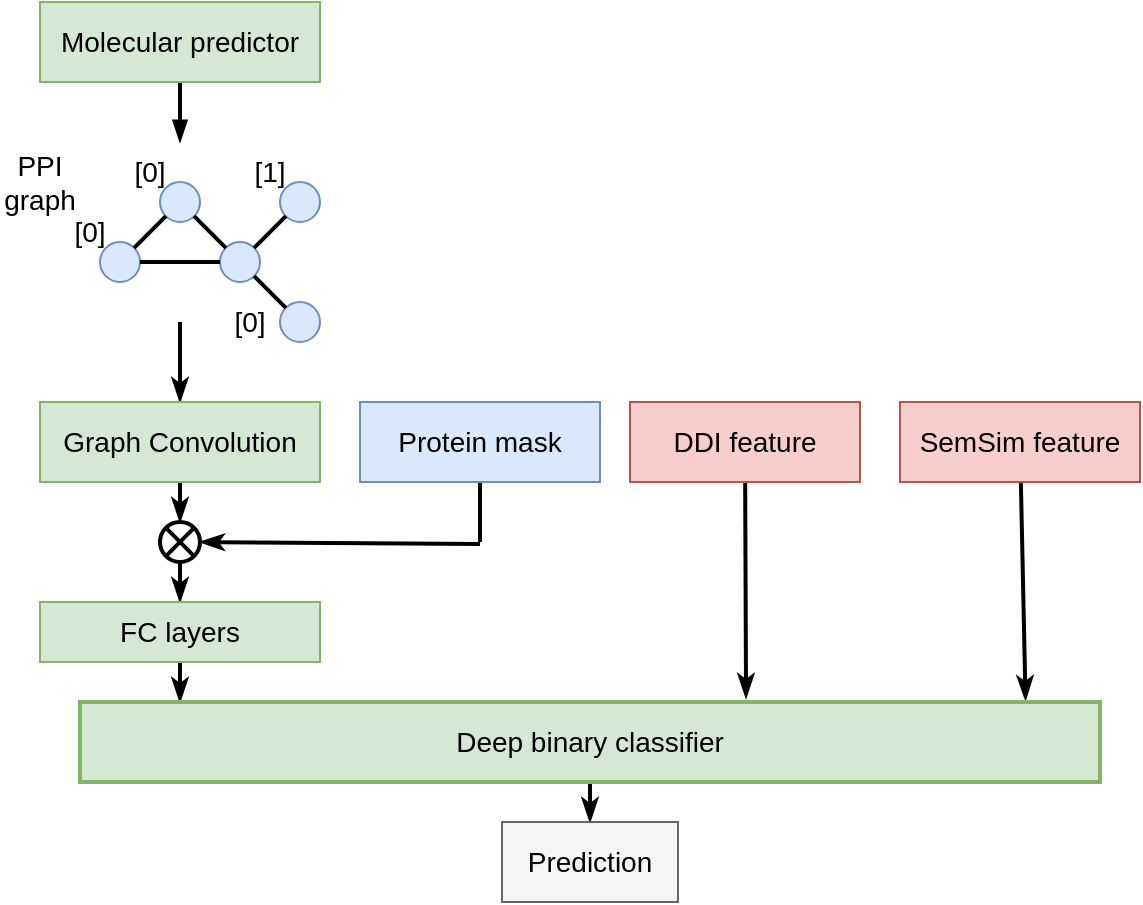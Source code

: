<mxfile version="13.0.0" type="device"><diagram id="LbZRAIhLks8Fxenz7UOV" name="Page-1"><mxGraphModel dx="1412" dy="781" grid="1" gridSize="10" guides="1" tooltips="1" connect="1" arrows="1" fold="1" page="1" pageScale="1" pageWidth="850" pageHeight="1100" math="0" shadow="0"><root><mxCell id="0"/><mxCell id="1" parent="0"/><mxCell id="ABlK7k1BxsgTgydBMLMP-1" value="" style="ellipse;whiteSpace=wrap;html=1;aspect=fixed;fillColor=#dae8fc;strokeColor=#6c8ebf;" vertex="1" parent="1"><mxGeometry x="160" y="190" width="20" height="20" as="geometry"/></mxCell><mxCell id="ABlK7k1BxsgTgydBMLMP-2" value="" style="ellipse;whiteSpace=wrap;html=1;aspect=fixed;fillColor=#dae8fc;strokeColor=#6c8ebf;" vertex="1" parent="1"><mxGeometry x="250" y="220" width="20" height="20" as="geometry"/></mxCell><mxCell id="ABlK7k1BxsgTgydBMLMP-3" value="" style="ellipse;whiteSpace=wrap;html=1;aspect=fixed;fillColor=#dae8fc;strokeColor=#6c8ebf;" vertex="1" parent="1"><mxGeometry x="190" y="160" width="20" height="20" as="geometry"/></mxCell><mxCell id="ABlK7k1BxsgTgydBMLMP-4" value="" style="ellipse;whiteSpace=wrap;html=1;aspect=fixed;fillColor=#dae8fc;strokeColor=#6c8ebf;" vertex="1" parent="1"><mxGeometry x="220" y="190" width="20" height="20" as="geometry"/></mxCell><mxCell id="ABlK7k1BxsgTgydBMLMP-7" value="" style="ellipse;whiteSpace=wrap;html=1;aspect=fixed;fillColor=#dae8fc;strokeColor=#6c8ebf;" vertex="1" parent="1"><mxGeometry x="250" y="160" width="20" height="20" as="geometry"/></mxCell><mxCell id="ABlK7k1BxsgTgydBMLMP-12" value="" style="html=1;entryX=1;entryY=1;entryDx=0;entryDy=0;startArrow=none;startFill=0;endArrow=none;endFill=0;strokeWidth=2;" edge="1" parent="1" source="ABlK7k1BxsgTgydBMLMP-2" target="ABlK7k1BxsgTgydBMLMP-4"><mxGeometry width="50" height="50" relative="1" as="geometry"><mxPoint x="500" y="310" as="sourcePoint"/><mxPoint x="550" y="260" as="targetPoint"/></mxGeometry></mxCell><mxCell id="ABlK7k1BxsgTgydBMLMP-13" value="" style="html=1;entryX=1;entryY=0;entryDx=0;entryDy=0;startArrow=none;startFill=0;endArrow=none;endFill=0;strokeWidth=2;exitX=0;exitY=1;exitDx=0;exitDy=0;" edge="1" parent="1" source="ABlK7k1BxsgTgydBMLMP-7" target="ABlK7k1BxsgTgydBMLMP-4"><mxGeometry width="50" height="50" relative="1" as="geometry"><mxPoint x="250" y="180" as="sourcePoint"/><mxPoint x="247.071" y="217.071" as="targetPoint"/></mxGeometry></mxCell><mxCell id="ABlK7k1BxsgTgydBMLMP-14" value="" style="html=1;entryX=1;entryY=1;entryDx=0;entryDy=0;startArrow=none;startFill=0;endArrow=none;endFill=0;strokeWidth=2;exitX=0;exitY=0;exitDx=0;exitDy=0;" edge="1" parent="1" source="ABlK7k1BxsgTgydBMLMP-4" target="ABlK7k1BxsgTgydBMLMP-3"><mxGeometry width="50" height="50" relative="1" as="geometry"><mxPoint x="272.929" y="242.929" as="sourcePoint"/><mxPoint x="257.071" y="227.071" as="targetPoint"/></mxGeometry></mxCell><mxCell id="ABlK7k1BxsgTgydBMLMP-15" value="" style="html=1;entryX=0;entryY=0.5;entryDx=0;entryDy=0;startArrow=none;startFill=0;endArrow=none;endFill=0;strokeWidth=2;exitX=1;exitY=0.5;exitDx=0;exitDy=0;" edge="1" parent="1" source="ABlK7k1BxsgTgydBMLMP-1" target="ABlK7k1BxsgTgydBMLMP-4"><mxGeometry width="50" height="50" relative="1" as="geometry"><mxPoint x="282.929" y="252.929" as="sourcePoint"/><mxPoint x="267.071" y="237.071" as="targetPoint"/></mxGeometry></mxCell><mxCell id="ABlK7k1BxsgTgydBMLMP-16" value="" style="html=1;entryX=1;entryY=0;entryDx=0;entryDy=0;startArrow=none;startFill=0;endArrow=none;endFill=0;strokeWidth=2;exitX=0;exitY=1;exitDx=0;exitDy=0;" edge="1" parent="1" source="ABlK7k1BxsgTgydBMLMP-3" target="ABlK7k1BxsgTgydBMLMP-1"><mxGeometry width="50" height="50" relative="1" as="geometry"><mxPoint x="292.929" y="262.929" as="sourcePoint"/><mxPoint x="277.071" y="247.071" as="targetPoint"/></mxGeometry></mxCell><mxCell id="ABlK7k1BxsgTgydBMLMP-25" style="edgeStyle=none;rounded=0;orthogonalLoop=1;jettySize=auto;html=1;entryX=1;entryY=0;entryDx=0;entryDy=0;startArrow=none;startFill=0;endArrow=blockThin;endFill=1;strokeWidth=2;" edge="1" parent="1" source="ABlK7k1BxsgTgydBMLMP-17" target="ABlK7k1BxsgTgydBMLMP-19"><mxGeometry relative="1" as="geometry"/></mxCell><mxCell id="ABlK7k1BxsgTgydBMLMP-17" value="&lt;div style=&quot;font-size: 14px&quot;&gt;Molecular predictor&lt;/div&gt;" style="rounded=0;whiteSpace=wrap;html=1;fillColor=#d5e8d4;strokeColor=#82b366;" vertex="1" parent="1"><mxGeometry x="130" y="70" width="140" height="40" as="geometry"/></mxCell><mxCell id="ABlK7k1BxsgTgydBMLMP-18" value="&lt;font style=&quot;font-size: 14px&quot;&gt;[1]&lt;/font&gt;" style="text;html=1;strokeColor=none;fillColor=none;align=center;verticalAlign=middle;whiteSpace=wrap;rounded=0;" vertex="1" parent="1"><mxGeometry x="230" y="140" width="30" height="30" as="geometry"/></mxCell><mxCell id="ABlK7k1BxsgTgydBMLMP-19" value="&lt;font style=&quot;font-size: 14px&quot;&gt;[0]&lt;/font&gt;" style="text;html=1;strokeColor=none;fillColor=none;align=center;verticalAlign=middle;whiteSpace=wrap;rounded=0;" vertex="1" parent="1"><mxGeometry x="170" y="140" width="30" height="30" as="geometry"/></mxCell><mxCell id="ABlK7k1BxsgTgydBMLMP-20" value="&lt;font style=&quot;font-size: 14px&quot;&gt;[0]&lt;/font&gt;" style="text;html=1;strokeColor=none;fillColor=none;align=center;verticalAlign=middle;whiteSpace=wrap;rounded=0;" vertex="1" parent="1"><mxGeometry x="220" y="215" width="30" height="30" as="geometry"/></mxCell><mxCell id="ABlK7k1BxsgTgydBMLMP-21" value="&lt;font style=&quot;font-size: 14px&quot;&gt;[0]&lt;/font&gt;" style="text;html=1;strokeColor=none;fillColor=none;align=center;verticalAlign=middle;whiteSpace=wrap;rounded=0;" vertex="1" parent="1"><mxGeometry x="140" y="170" width="30" height="30" as="geometry"/></mxCell><mxCell id="ABlK7k1BxsgTgydBMLMP-29" style="edgeStyle=none;rounded=0;orthogonalLoop=1;jettySize=auto;html=1;startArrow=classicThin;startFill=1;endArrow=none;endFill=0;strokeWidth=2;" edge="1" parent="1" source="ABlK7k1BxsgTgydBMLMP-26"><mxGeometry relative="1" as="geometry"><mxPoint x="200" y="230" as="targetPoint"/></mxGeometry></mxCell><mxCell id="ABlK7k1BxsgTgydBMLMP-39" style="edgeStyle=none;rounded=0;orthogonalLoop=1;jettySize=auto;html=1;entryX=0.5;entryY=0;entryDx=0;entryDy=0;entryPerimeter=0;startArrow=none;startFill=0;endArrow=classicThin;endFill=1;strokeWidth=2;" edge="1" parent="1" source="ABlK7k1BxsgTgydBMLMP-26" target="ABlK7k1BxsgTgydBMLMP-35"><mxGeometry relative="1" as="geometry"/></mxCell><mxCell id="ABlK7k1BxsgTgydBMLMP-26" value="&lt;font style=&quot;font-size: 14px&quot;&gt;Graph Convolution&lt;/font&gt;" style="rounded=0;whiteSpace=wrap;html=1;fillColor=#d5e8d4;strokeColor=#82b366;" vertex="1" parent="1"><mxGeometry x="130" y="270" width="140" height="40" as="geometry"/></mxCell><mxCell id="ABlK7k1BxsgTgydBMLMP-30" value="&lt;font style=&quot;font-size: 14px&quot;&gt;PPI graph&lt;/font&gt;" style="text;html=1;strokeColor=none;fillColor=none;align=center;verticalAlign=middle;whiteSpace=wrap;rounded=0;" vertex="1" parent="1"><mxGeometry x="110" y="150" width="40" height="20" as="geometry"/></mxCell><mxCell id="ABlK7k1BxsgTgydBMLMP-48" style="edgeStyle=none;rounded=0;orthogonalLoop=1;jettySize=auto;html=1;entryX=0.653;entryY=-0.05;entryDx=0;entryDy=0;entryPerimeter=0;startArrow=none;startFill=0;endArrow=classicThin;endFill=1;strokeWidth=2;" edge="1" parent="1" source="ABlK7k1BxsgTgydBMLMP-31" target="ABlK7k1BxsgTgydBMLMP-44"><mxGeometry relative="1" as="geometry"/></mxCell><mxCell id="ABlK7k1BxsgTgydBMLMP-31" value="&lt;font style=&quot;font-size: 14px&quot;&gt;DDI feature&lt;/font&gt;" style="rounded=0;whiteSpace=wrap;html=1;fillColor=#f8cecc;strokeColor=#b85450;" vertex="1" parent="1"><mxGeometry x="425" y="270" width="115" height="40" as="geometry"/></mxCell><mxCell id="ABlK7k1BxsgTgydBMLMP-43" style="edgeStyle=none;rounded=0;orthogonalLoop=1;jettySize=auto;html=1;startArrow=none;startFill=0;endArrow=none;endFill=0;strokeWidth=2;" edge="1" parent="1" source="ABlK7k1BxsgTgydBMLMP-32"><mxGeometry relative="1" as="geometry"><mxPoint x="350" y="340" as="targetPoint"/></mxGeometry></mxCell><mxCell id="ABlK7k1BxsgTgydBMLMP-32" value="&lt;font style=&quot;font-size: 14px&quot;&gt;Protein mask&lt;/font&gt;" style="rounded=0;whiteSpace=wrap;html=1;fillColor=#dae8fc;strokeColor=#6c8ebf;" vertex="1" parent="1"><mxGeometry x="290" y="270" width="120" height="40" as="geometry"/></mxCell><mxCell id="ABlK7k1BxsgTgydBMLMP-38" style="edgeStyle=none;rounded=0;orthogonalLoop=1;jettySize=auto;html=1;startArrow=classicThin;startFill=1;endArrow=none;endFill=0;strokeWidth=2;" edge="1" parent="1" source="ABlK7k1BxsgTgydBMLMP-35"><mxGeometry relative="1" as="geometry"><mxPoint x="350" y="341" as="targetPoint"/></mxGeometry></mxCell><mxCell id="ABlK7k1BxsgTgydBMLMP-40" style="edgeStyle=none;rounded=0;orthogonalLoop=1;jettySize=auto;html=1;startArrow=none;startFill=0;endArrow=classicThin;endFill=1;strokeWidth=2;" edge="1" parent="1" source="ABlK7k1BxsgTgydBMLMP-35" target="ABlK7k1BxsgTgydBMLMP-41"><mxGeometry relative="1" as="geometry"><mxPoint x="200" y="370" as="targetPoint"/></mxGeometry></mxCell><mxCell id="ABlK7k1BxsgTgydBMLMP-35" value="" style="verticalLabelPosition=bottom;verticalAlign=top;html=1;shape=mxgraph.flowchart.or;strokeWidth=2;" vertex="1" parent="1"><mxGeometry x="190" y="330" width="20" height="20" as="geometry"/></mxCell><mxCell id="ABlK7k1BxsgTgydBMLMP-46" style="edgeStyle=none;rounded=0;orthogonalLoop=1;jettySize=auto;html=1;entryX=0.098;entryY=0;entryDx=0;entryDy=0;entryPerimeter=0;startArrow=none;startFill=0;endArrow=classicThin;endFill=1;strokeWidth=2;" edge="1" parent="1" source="ABlK7k1BxsgTgydBMLMP-41" target="ABlK7k1BxsgTgydBMLMP-44"><mxGeometry relative="1" as="geometry"/></mxCell><mxCell id="ABlK7k1BxsgTgydBMLMP-41" value="&lt;font style=&quot;font-size: 14px&quot;&gt;FC layers&lt;br&gt;&lt;/font&gt;" style="rounded=0;whiteSpace=wrap;html=1;fillColor=#d5e8d4;strokeColor=#82b366;" vertex="1" parent="1"><mxGeometry x="130" y="370" width="140" height="30" as="geometry"/></mxCell><mxCell id="ABlK7k1BxsgTgydBMLMP-49" style="edgeStyle=none;rounded=0;orthogonalLoop=1;jettySize=auto;html=1;entryX=0.927;entryY=-0.025;entryDx=0;entryDy=0;entryPerimeter=0;startArrow=none;startFill=0;endArrow=classicThin;endFill=1;strokeWidth=2;" edge="1" parent="1" source="ABlK7k1BxsgTgydBMLMP-42" target="ABlK7k1BxsgTgydBMLMP-44"><mxGeometry relative="1" as="geometry"/></mxCell><mxCell id="ABlK7k1BxsgTgydBMLMP-42" value="&lt;font style=&quot;font-size: 14px&quot;&gt;SemSim feature&lt;/font&gt;" style="rounded=0;whiteSpace=wrap;html=1;fillColor=#f8cecc;strokeColor=#b85450;" vertex="1" parent="1"><mxGeometry x="560" y="270" width="120" height="40" as="geometry"/></mxCell><mxCell id="ABlK7k1BxsgTgydBMLMP-53" style="edgeStyle=none;rounded=0;orthogonalLoop=1;jettySize=auto;html=1;entryX=0.5;entryY=0;entryDx=0;entryDy=0;startArrow=none;startFill=0;endArrow=classicThin;endFill=1;strokeWidth=2;" edge="1" parent="1" source="ABlK7k1BxsgTgydBMLMP-44" target="ABlK7k1BxsgTgydBMLMP-51"><mxGeometry relative="1" as="geometry"/></mxCell><mxCell id="ABlK7k1BxsgTgydBMLMP-44" value="&lt;font style=&quot;font-size: 14px&quot;&gt;Deep binary classifier&lt;/font&gt;" style="rounded=0;whiteSpace=wrap;html=1;strokeWidth=2;fillColor=#d5e8d4;strokeColor=#82b366;" vertex="1" parent="1"><mxGeometry x="150" y="420" width="510" height="40" as="geometry"/></mxCell><mxCell id="ABlK7k1BxsgTgydBMLMP-51" value="" style="rounded=0;whiteSpace=wrap;html=1;fillColor=#f5f5f5;strokeColor=#666666;fontColor=#333333;" vertex="1" parent="1"><mxGeometry x="361" y="480" width="88" height="40" as="geometry"/></mxCell><mxCell id="ABlK7k1BxsgTgydBMLMP-52" value="&lt;font style=&quot;font-size: 14px&quot;&gt;Prediction&lt;/font&gt;" style="text;html=1;strokeColor=none;fillColor=none;align=center;verticalAlign=middle;whiteSpace=wrap;rounded=0;" vertex="1" parent="1"><mxGeometry x="380" y="485" width="50" height="30" as="geometry"/></mxCell></root></mxGraphModel></diagram></mxfile>